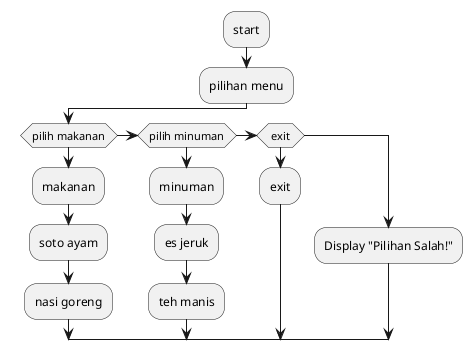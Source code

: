 @startuml pert5
:start;
:pilihan menu;

    if (pilih makanan) then
        :makanan;
        :soto ayam;
        :nasi goreng;
    else if (pilih minuman) then
        :minuman;
        :es jeruk;
        :teh manis;
    else if (exit) then
        :exit;
    else
        :Display "Pilihan Salah!";
    endif;

@enduml